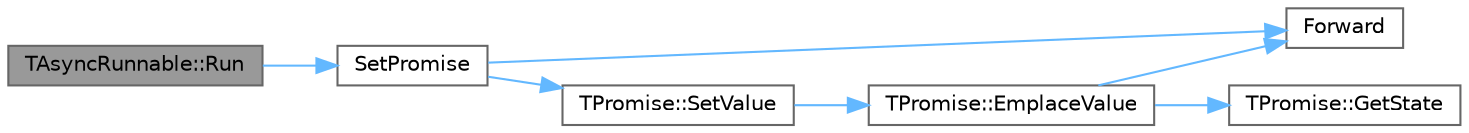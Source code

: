 digraph "TAsyncRunnable::Run"
{
 // INTERACTIVE_SVG=YES
 // LATEX_PDF_SIZE
  bgcolor="transparent";
  edge [fontname=Helvetica,fontsize=10,labelfontname=Helvetica,labelfontsize=10];
  node [fontname=Helvetica,fontsize=10,shape=box,height=0.2,width=0.4];
  rankdir="LR";
  Node1 [id="Node000001",label="TAsyncRunnable::Run",height=0.2,width=0.4,color="gray40", fillcolor="grey60", style="filled", fontcolor="black",tooltip="Runs the runnable object."];
  Node1 -> Node2 [id="edge1_Node000001_Node000002",color="steelblue1",style="solid",tooltip=" "];
  Node2 [id="Node000002",label="SetPromise",height=0.2,width=0.4,color="grey40", fillcolor="white", style="filled",URL="$d7/ddf/Async_8h.html#a98134839f3012c0916b881f90a4035d7",tooltip="Template for setting a promise value from a callable."];
  Node2 -> Node3 [id="edge2_Node000002_Node000003",color="steelblue1",style="solid",tooltip=" "];
  Node3 [id="Node000003",label="Forward",height=0.2,width=0.4,color="grey40", fillcolor="white", style="filled",URL="$d4/d24/UnrealTemplate_8h.html#a68f280c1d561a8899a1e9e3ea8405d00",tooltip="Forward will cast a reference to an rvalue reference."];
  Node2 -> Node4 [id="edge3_Node000002_Node000004",color="steelblue1",style="solid",tooltip=" "];
  Node4 [id="Node000004",label="TPromise::SetValue",height=0.2,width=0.4,color="grey40", fillcolor="white", style="filled",URL="$dd/d07/classTPromise.html#aa0a74feb940563c80e33a3fa1fe8aee0",tooltip="Sets the promised result."];
  Node4 -> Node5 [id="edge4_Node000004_Node000005",color="steelblue1",style="solid",tooltip=" "];
  Node5 [id="Node000005",label="TPromise::EmplaceValue",height=0.2,width=0.4,color="grey40", fillcolor="white", style="filled",URL="$dd/d07/classTPromise.html#a9f1bff73b7647d9990a452149559c5f0",tooltip="Sets the promised result."];
  Node5 -> Node3 [id="edge5_Node000005_Node000003",color="steelblue1",style="solid",tooltip=" "];
  Node5 -> Node6 [id="edge6_Node000005_Node000006",color="steelblue1",style="solid",tooltip=" "];
  Node6 [id="Node000006",label="TPromise::GetState",height=0.2,width=0.4,color="grey40", fillcolor="white", style="filled",URL="$dd/d07/classTPromise.html#a040ff60ba1641817c01bfb6902606402",tooltip="Gets the shared state object."];
}

